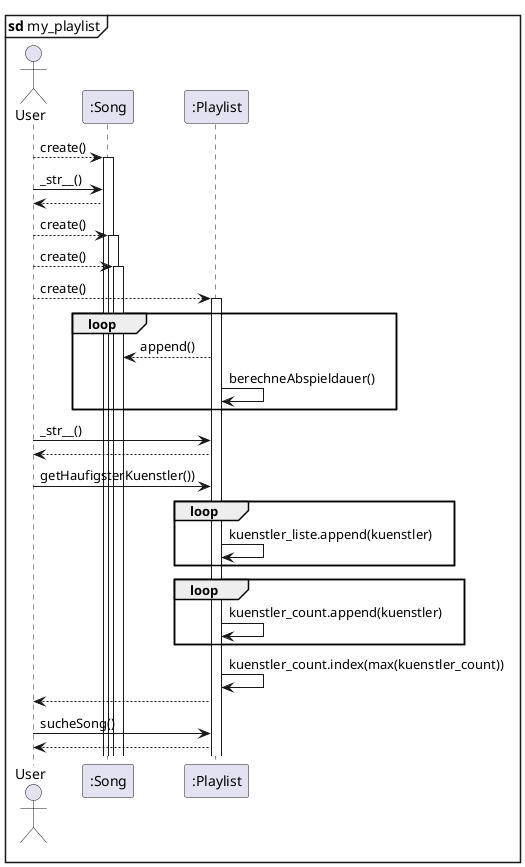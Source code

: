 @startuml my_playlist
mainframe **sd** my_playlist
actor User

User --> ":Song" : create()
activate ":Song"

User -> ":Song" : _str__()
":Song" --> User

User --> ":Song" : create()
activate ":Song"

User --> ":Song" : create()
activate ":Song"

User --> ":Playlist" : create()
activate ":Playlist"

loop
":Playlist" --> ":Song" : append()
":Playlist" -> ":Playlist": berechneAbspieldauer()
end

User -> ":Playlist" : _str__()
":Playlist" --> User

User -> ":Playlist" : getHaufigsterKuenstler())

loop
":Playlist" -> ":Playlist" : kuenstler_liste.append(kuenstler)
end

loop
":Playlist" -> ":Playlist" : kuenstler_count.append(kuenstler)
end

":Playlist" -> ":Playlist" : kuenstler_count.index(max(kuenstler_count))
":Playlist" --> User

User -> ":Playlist" : sucheSong()
":Playlist" --> User